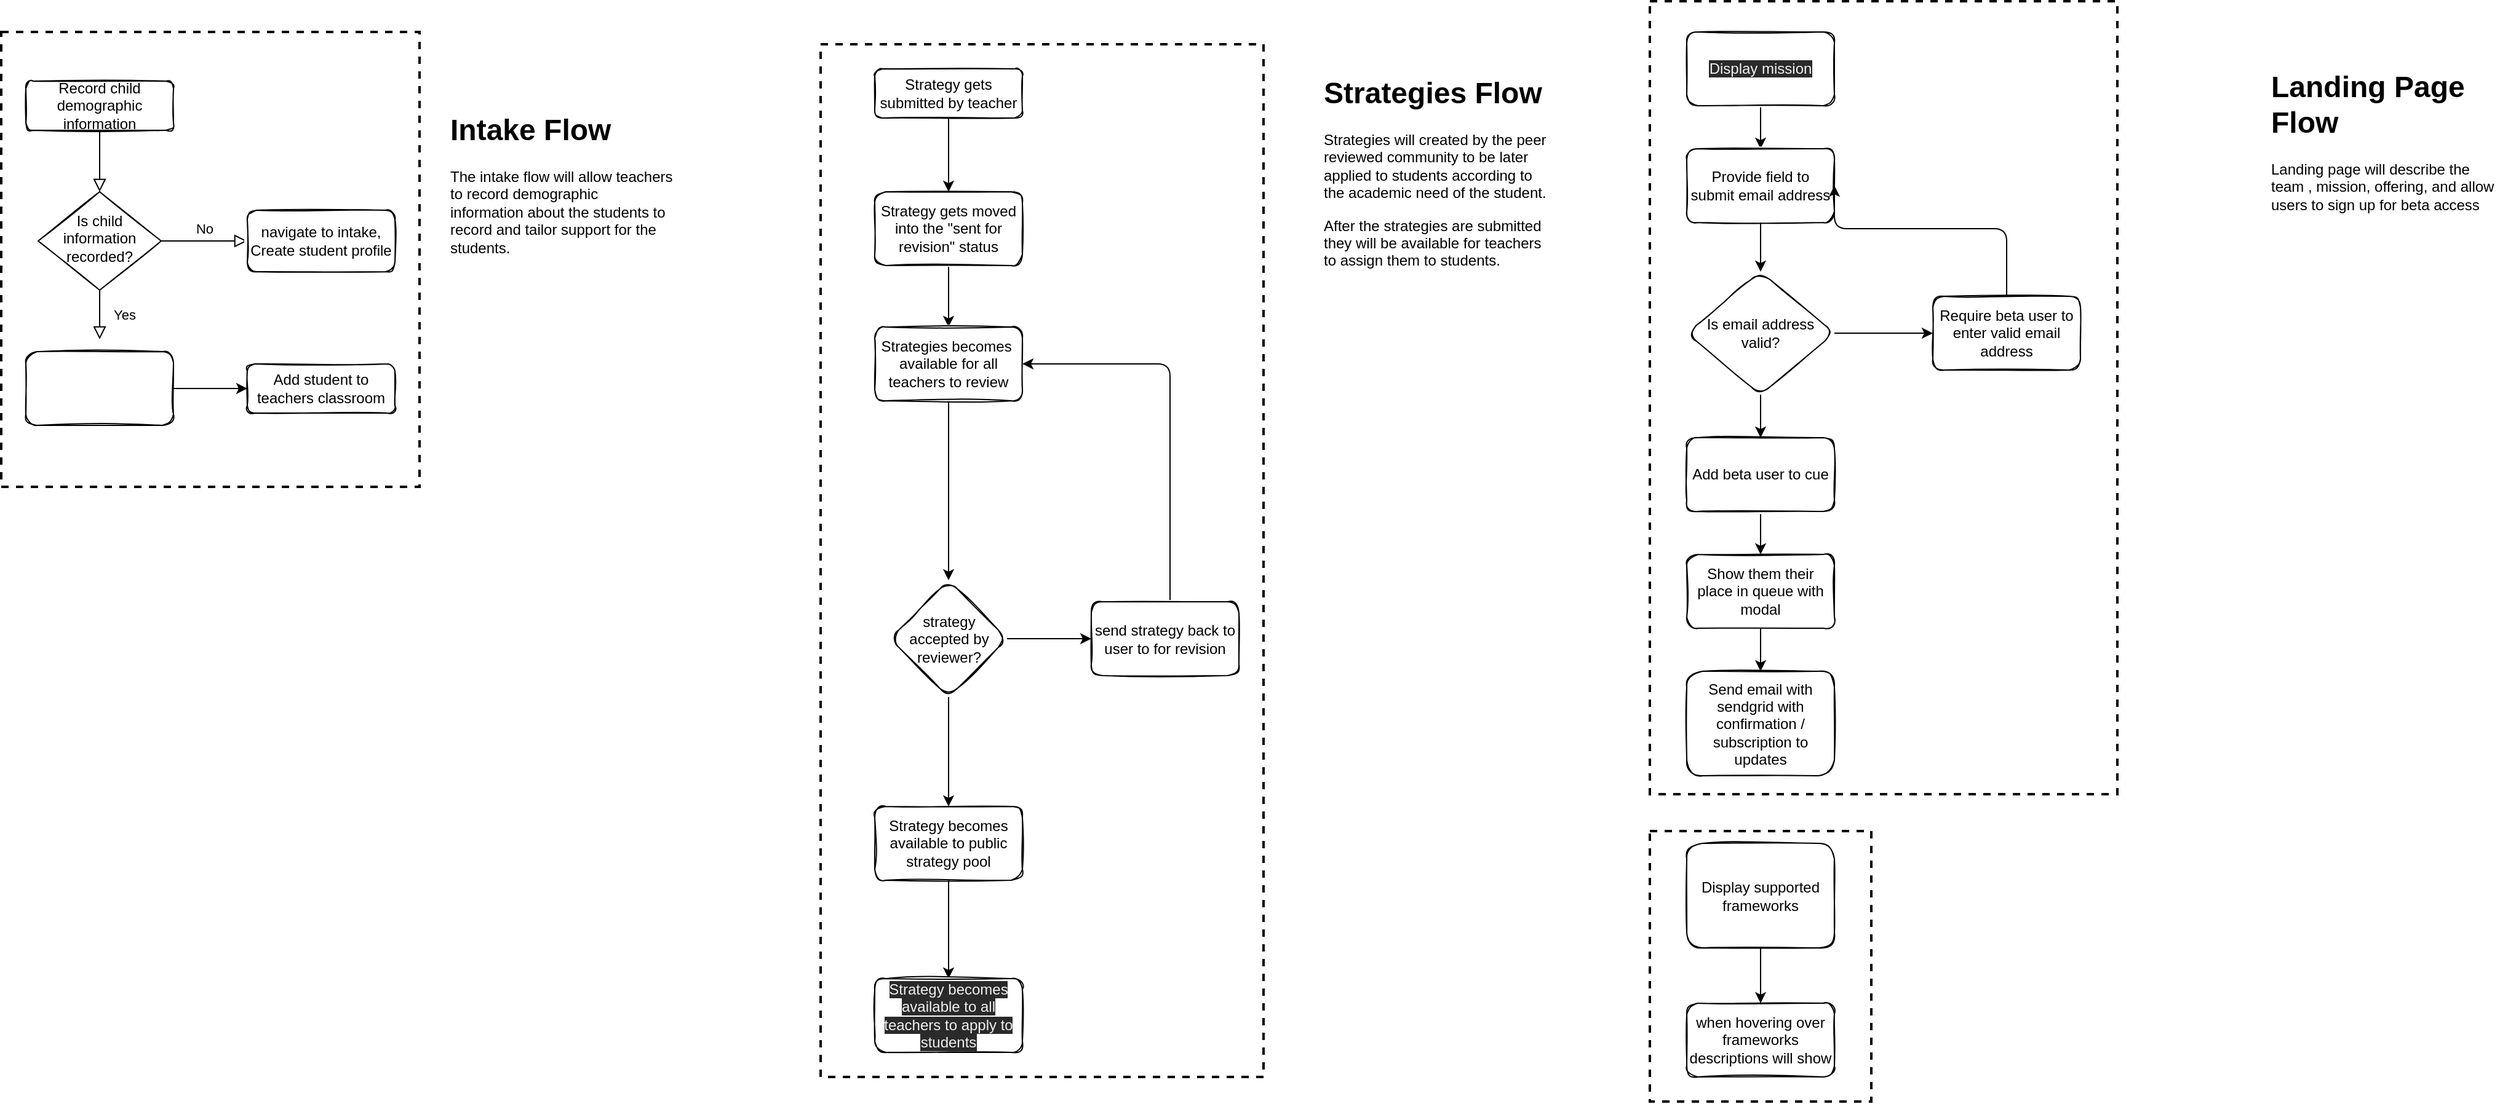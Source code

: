<mxfile>
    <diagram id="C5RBs43oDa-KdzZeNtuy" name="Flowcharts">
        <mxGraphModel dx="564" dy="609" grid="0" gridSize="10" guides="1" tooltips="1" connect="1" arrows="1" fold="1" page="1" pageScale="1" pageWidth="3300" pageHeight="4681" math="0" shadow="0">
            <root>
                <mxCell id="WIyWlLk6GJQsqaUBKTNV-0"/>
                <mxCell id="WIyWlLk6GJQsqaUBKTNV-1" parent="WIyWlLk6GJQsqaUBKTNV-0"/>
                <mxCell id="21" value="" style="whiteSpace=wrap;html=1;fillColor=none;dashed=1;strokeWidth=2;" parent="WIyWlLk6GJQsqaUBKTNV-1" vertex="1">
                    <mxGeometry x="1520" y="690" width="180" height="220" as="geometry"/>
                </mxCell>
                <mxCell id="22" value="" style="whiteSpace=wrap;html=1;fillColor=none;dashed=1;strokeWidth=2;" parent="WIyWlLk6GJQsqaUBKTNV-1" vertex="1">
                    <mxGeometry x="1520" y="15" width="380" height="645" as="geometry"/>
                </mxCell>
                <mxCell id="23" value="" style="whiteSpace=wrap;html=1;fillColor=none;dashed=1;strokeWidth=2;" parent="WIyWlLk6GJQsqaUBKTNV-1" vertex="1">
                    <mxGeometry x="846" y="50" width="360" height="840" as="geometry"/>
                </mxCell>
                <mxCell id="24" value="" style="whiteSpace=wrap;html=1;fillColor=none;dashed=1;strokeWidth=2;" parent="WIyWlLk6GJQsqaUBKTNV-1" vertex="1">
                    <mxGeometry x="180" y="40" width="340" height="370" as="geometry"/>
                </mxCell>
                <mxCell id="WIyWlLk6GJQsqaUBKTNV-2" value="" style="rounded=0;html=1;jettySize=auto;orthogonalLoop=1;fontSize=11;endArrow=block;endFill=0;endSize=8;strokeWidth=1;shadow=0;labelBackgroundColor=none;edgeStyle=orthogonalEdgeStyle;" parent="WIyWlLk6GJQsqaUBKTNV-1" source="WIyWlLk6GJQsqaUBKTNV-3" target="WIyWlLk6GJQsqaUBKTNV-6" edge="1">
                    <mxGeometry relative="1" as="geometry"/>
                </mxCell>
                <mxCell id="WIyWlLk6GJQsqaUBKTNV-3" value="Record child demographic information" style="rounded=1;whiteSpace=wrap;html=1;fontSize=12;glass=0;strokeWidth=1;shadow=0;sketch=1;" parent="WIyWlLk6GJQsqaUBKTNV-1" vertex="1">
                    <mxGeometry x="200" y="80" width="120" height="40" as="geometry"/>
                </mxCell>
                <mxCell id="WIyWlLk6GJQsqaUBKTNV-4" value="Yes" style="rounded=0;html=1;jettySize=auto;orthogonalLoop=1;fontSize=11;endArrow=block;endFill=0;endSize=8;strokeWidth=1;shadow=0;labelBackgroundColor=none;edgeStyle=orthogonalEdgeStyle;" parent="WIyWlLk6GJQsqaUBKTNV-1" source="WIyWlLk6GJQsqaUBKTNV-6" edge="1">
                    <mxGeometry y="20" relative="1" as="geometry">
                        <mxPoint as="offset"/>
                        <mxPoint x="260" y="290" as="targetPoint"/>
                    </mxGeometry>
                </mxCell>
                <mxCell id="WIyWlLk6GJQsqaUBKTNV-5" value="No" style="edgeStyle=orthogonalEdgeStyle;rounded=0;html=1;jettySize=auto;orthogonalLoop=1;fontSize=11;endArrow=block;endFill=0;endSize=8;strokeWidth=1;shadow=0;labelBackgroundColor=none;" parent="WIyWlLk6GJQsqaUBKTNV-1" source="WIyWlLk6GJQsqaUBKTNV-6" target="WIyWlLk6GJQsqaUBKTNV-7" edge="1">
                    <mxGeometry y="10" relative="1" as="geometry">
                        <mxPoint as="offset"/>
                    </mxGeometry>
                </mxCell>
                <mxCell id="WIyWlLk6GJQsqaUBKTNV-6" value="Is child information recorded?" style="rhombus;whiteSpace=wrap;html=1;shadow=0;fontFamily=Helvetica;fontSize=12;align=center;strokeWidth=1;spacing=6;spacingTop=-4;sketch=1;" parent="WIyWlLk6GJQsqaUBKTNV-1" vertex="1">
                    <mxGeometry x="210" y="170" width="100" height="80" as="geometry"/>
                </mxCell>
                <mxCell id="WIyWlLk6GJQsqaUBKTNV-7" value="navigate to intake, Create student profile" style="rounded=1;whiteSpace=wrap;html=1;fontSize=12;glass=0;strokeWidth=1;shadow=0;sketch=1;" parent="WIyWlLk6GJQsqaUBKTNV-1" vertex="1">
                    <mxGeometry x="380" y="185" width="120" height="50" as="geometry"/>
                </mxCell>
                <mxCell id="WIyWlLk6GJQsqaUBKTNV-12" value="Add student to teachers classroom" style="rounded=1;whiteSpace=wrap;html=1;fontSize=12;glass=0;strokeWidth=1;shadow=0;sketch=1;" parent="WIyWlLk6GJQsqaUBKTNV-1" vertex="1">
                    <mxGeometry x="380" y="310" width="120" height="40" as="geometry"/>
                </mxCell>
                <mxCell id="xif1potBlTGnX36soRZP-2" style="edgeStyle=orthogonalEdgeStyle;rounded=0;orthogonalLoop=1;jettySize=auto;html=1;entryX=0;entryY=0.5;entryDx=0;entryDy=0;" parent="WIyWlLk6GJQsqaUBKTNV-1" source="xif1potBlTGnX36soRZP-0" target="WIyWlLk6GJQsqaUBKTNV-12" edge="1">
                    <mxGeometry relative="1" as="geometry"/>
                </mxCell>
                <mxCell id="xif1potBlTGnX36soRZP-0" value="&lt;span style=&quot;font-family: &amp;#34;helvetica&amp;#34; ; font-size: 12px ; font-style: normal ; font-weight: 400 ; letter-spacing: normal ; text-align: center ; text-indent: 0px ; text-transform: none ; word-spacing: 0px ; display: inline ; float: none&quot;&gt;&lt;font color=&quot;#ffffff&quot;&gt;Navigate to student profile&lt;/font&gt;&lt;/span&gt;" style="whiteSpace=wrap;html=1;shadow=0;strokeWidth=1;spacing=6;spacingTop=-4;rounded=1;glass=0;sketch=1;" parent="WIyWlLk6GJQsqaUBKTNV-1" vertex="1">
                    <mxGeometry x="200" y="300" width="120" height="60" as="geometry"/>
                </mxCell>
                <mxCell id="xif1potBlTGnX36soRZP-8" value="" style="edgeStyle=orthogonalEdgeStyle;rounded=0;orthogonalLoop=1;jettySize=auto;html=1;" parent="WIyWlLk6GJQsqaUBKTNV-1" source="xif1potBlTGnX36soRZP-3" target="xif1potBlTGnX36soRZP-7" edge="1">
                    <mxGeometry relative="1" as="geometry"/>
                </mxCell>
                <mxCell id="xif1potBlTGnX36soRZP-3" value="Strategy gets submitted by teacher" style="rounded=1;whiteSpace=wrap;html=1;fontSize=12;glass=0;strokeWidth=1;shadow=0;sketch=1;" parent="WIyWlLk6GJQsqaUBKTNV-1" vertex="1">
                    <mxGeometry x="890" y="70" width="120" height="40" as="geometry"/>
                </mxCell>
                <mxCell id="xif1potBlTGnX36soRZP-4" value="&lt;h1&gt;Intake Flow&lt;/h1&gt;&lt;p&gt;The intake flow will allow teachers to record demographic information about the students to record and tailor support for the students.&lt;/p&gt;" style="text;html=1;strokeColor=none;fillColor=none;spacing=5;spacingTop=-20;whiteSpace=wrap;overflow=hidden;rounded=0;glass=1;" parent="WIyWlLk6GJQsqaUBKTNV-1" vertex="1">
                    <mxGeometry x="540" y="100" width="190" height="120" as="geometry"/>
                </mxCell>
                <mxCell id="xif1potBlTGnX36soRZP-5" value="&lt;h1&gt;Strategies Flow&lt;/h1&gt;&lt;p&gt;Strategies will created by the peer reviewed community to be later applied to students according to the academic need of the student.&lt;/p&gt;&lt;p&gt;After the strategies are submitted they will be available for teachers to assign them to students.&lt;/p&gt;" style="text;html=1;strokeColor=none;fillColor=none;spacing=5;spacingTop=-20;whiteSpace=wrap;overflow=hidden;rounded=0;glass=1;" parent="WIyWlLk6GJQsqaUBKTNV-1" vertex="1">
                    <mxGeometry x="1250" y="70" width="190" height="190" as="geometry"/>
                </mxCell>
                <mxCell id="xif1potBlTGnX36soRZP-11" value="" style="edgeStyle=orthogonalEdgeStyle;rounded=0;orthogonalLoop=1;jettySize=auto;html=1;" parent="WIyWlLk6GJQsqaUBKTNV-1" source="xif1potBlTGnX36soRZP-7" target="xif1potBlTGnX36soRZP-10" edge="1">
                    <mxGeometry relative="1" as="geometry"/>
                </mxCell>
                <mxCell id="xif1potBlTGnX36soRZP-7" value="Strategy gets moved into the &quot;sent for revision&quot; status" style="whiteSpace=wrap;html=1;rounded=1;glass=0;strokeWidth=1;shadow=0;sketch=1;" parent="WIyWlLk6GJQsqaUBKTNV-1" vertex="1">
                    <mxGeometry x="890" y="170" width="120" height="60" as="geometry"/>
                </mxCell>
                <mxCell id="25" style="edgeStyle=none;html=1;exitX=0.5;exitY=1;exitDx=0;exitDy=0;" parent="WIyWlLk6GJQsqaUBKTNV-1" source="xif1potBlTGnX36soRZP-10" target="xif1potBlTGnX36soRZP-16" edge="1">
                    <mxGeometry relative="1" as="geometry"/>
                </mxCell>
                <mxCell id="xif1potBlTGnX36soRZP-10" value="Strategies becomes&amp;nbsp; available for all teachers to review" style="whiteSpace=wrap;html=1;rounded=1;glass=0;strokeWidth=1;shadow=0;sketch=1;" parent="WIyWlLk6GJQsqaUBKTNV-1" vertex="1">
                    <mxGeometry x="890" y="280" width="120" height="60" as="geometry"/>
                </mxCell>
                <mxCell id="xif1potBlTGnX36soRZP-19" value="" style="edgeStyle=orthogonalEdgeStyle;rounded=0;orthogonalLoop=1;jettySize=auto;html=1;" parent="WIyWlLk6GJQsqaUBKTNV-1" source="xif1potBlTGnX36soRZP-16" target="xif1potBlTGnX36soRZP-18" edge="1">
                    <mxGeometry relative="1" as="geometry"/>
                </mxCell>
                <mxCell id="xif1potBlTGnX36soRZP-23" value="" style="edgeStyle=orthogonalEdgeStyle;rounded=0;orthogonalLoop=1;jettySize=auto;html=1;" parent="WIyWlLk6GJQsqaUBKTNV-1" source="xif1potBlTGnX36soRZP-16" target="xif1potBlTGnX36soRZP-22" edge="1">
                    <mxGeometry relative="1" as="geometry"/>
                </mxCell>
                <mxCell id="xif1potBlTGnX36soRZP-16" value="strategy&lt;br&gt;accepted by reviewer?" style="rhombus;whiteSpace=wrap;html=1;rounded=1;glass=0;strokeWidth=1;shadow=0;sketch=1;" parent="WIyWlLk6GJQsqaUBKTNV-1" vertex="1">
                    <mxGeometry x="902.5" y="486" width="95" height="95" as="geometry"/>
                </mxCell>
                <mxCell id="1" style="edgeStyle=orthogonalEdgeStyle;html=1;entryX=1;entryY=0.5;entryDx=0;entryDy=0;" parent="WIyWlLk6GJQsqaUBKTNV-1" source="xif1potBlTGnX36soRZP-18" target="xif1potBlTGnX36soRZP-10" edge="1">
                    <mxGeometry relative="1" as="geometry">
                        <Array as="points">
                            <mxPoint x="1130" y="310"/>
                        </Array>
                    </mxGeometry>
                </mxCell>
                <mxCell id="xif1potBlTGnX36soRZP-18" value="send strategy back to user to for revision" style="whiteSpace=wrap;html=1;rounded=1;glass=0;strokeWidth=1;shadow=0;sketch=1;" parent="WIyWlLk6GJQsqaUBKTNV-1" vertex="1">
                    <mxGeometry x="1066" y="503.5" width="120" height="60" as="geometry"/>
                </mxCell>
                <mxCell id="3" value="" style="edgeStyle=orthogonalEdgeStyle;html=1;" parent="WIyWlLk6GJQsqaUBKTNV-1" source="xif1potBlTGnX36soRZP-22" target="2" edge="1">
                    <mxGeometry relative="1" as="geometry"/>
                </mxCell>
                <mxCell id="xif1potBlTGnX36soRZP-22" value="&lt;span&gt;Strategy becomes available to public strategy pool&lt;/span&gt;" style="whiteSpace=wrap;html=1;rounded=1;glass=0;strokeWidth=1;shadow=0;sketch=1;" parent="WIyWlLk6GJQsqaUBKTNV-1" vertex="1">
                    <mxGeometry x="890" y="670" width="120" height="60" as="geometry"/>
                </mxCell>
                <mxCell id="0" value="&lt;h1&gt;Landing Page Flow&lt;/h1&gt;&lt;p&gt;Landing page will describe the team , mission, offering, and allow users to sign up for beta access&lt;/p&gt;" style="text;html=1;strokeColor=none;fillColor=none;spacing=5;spacingTop=-20;whiteSpace=wrap;overflow=hidden;rounded=0;glass=1;" parent="WIyWlLk6GJQsqaUBKTNV-1" vertex="1">
                    <mxGeometry x="2020" y="65" width="190" height="190" as="geometry"/>
                </mxCell>
                <mxCell id="2" value="&lt;meta charset=&quot;utf-8&quot;&gt;&lt;span style=&quot;color: rgb(240, 240, 240); font-family: helvetica; font-size: 12px; font-style: normal; font-weight: 400; letter-spacing: normal; text-align: center; text-indent: 0px; text-transform: none; word-spacing: 0px; background-color: rgb(42, 42, 42); display: inline; float: none;&quot;&gt;Strategy becomes available to all teachers to apply to students&lt;/span&gt;" style="whiteSpace=wrap;html=1;rounded=1;glass=0;strokeWidth=1;shadow=0;sketch=1;" parent="WIyWlLk6GJQsqaUBKTNV-1" vertex="1">
                    <mxGeometry x="890" y="810" width="120" height="60" as="geometry"/>
                </mxCell>
                <mxCell id="6" value="" style="edgeStyle=orthogonalEdgeStyle;html=1;" parent="WIyWlLk6GJQsqaUBKTNV-1" source="4" target="5" edge="1">
                    <mxGeometry relative="1" as="geometry"/>
                </mxCell>
                <mxCell id="4" value="&lt;span style=&quot;color: rgb(240 , 240 , 240) ; font-family: &amp;#34;helvetica&amp;#34; ; font-size: 12px ; font-style: normal ; font-weight: 400 ; letter-spacing: normal ; text-align: center ; text-indent: 0px ; text-transform: none ; word-spacing: 0px ; background-color: rgb(42 , 42 , 42) ; display: inline ; float: none&quot;&gt;Display mission&lt;/span&gt;" style="whiteSpace=wrap;html=1;rounded=1;glass=0;strokeWidth=1;shadow=0;sketch=1;" parent="WIyWlLk6GJQsqaUBKTNV-1" vertex="1">
                    <mxGeometry x="1550" y="40" width="120" height="60" as="geometry"/>
                </mxCell>
                <mxCell id="8" value="" style="edgeStyle=orthogonalEdgeStyle;html=1;" parent="WIyWlLk6GJQsqaUBKTNV-1" source="5" target="7" edge="1">
                    <mxGeometry relative="1" as="geometry"/>
                </mxCell>
                <mxCell id="5" value="Provide field to submit email address" style="whiteSpace=wrap;html=1;rounded=1;glass=0;strokeWidth=1;shadow=0;sketch=1;" parent="WIyWlLk6GJQsqaUBKTNV-1" vertex="1">
                    <mxGeometry x="1550" y="135" width="120" height="60" as="geometry"/>
                </mxCell>
                <mxCell id="10" value="" style="edgeStyle=orthogonalEdgeStyle;html=1;" parent="WIyWlLk6GJQsqaUBKTNV-1" source="7" target="9" edge="1">
                    <mxGeometry relative="1" as="geometry"/>
                </mxCell>
                <mxCell id="16" value="" style="edgeStyle=orthogonalEdgeStyle;html=1;" parent="WIyWlLk6GJQsqaUBKTNV-1" source="7" target="15" edge="1">
                    <mxGeometry relative="1" as="geometry"/>
                </mxCell>
                <mxCell id="7" value="Is email address valid?" style="rhombus;whiteSpace=wrap;html=1;rounded=1;glass=0;strokeWidth=1;shadow=0;sketch=1;" parent="WIyWlLk6GJQsqaUBKTNV-1" vertex="1">
                    <mxGeometry x="1550" y="235" width="120" height="100" as="geometry"/>
                </mxCell>
                <mxCell id="12" value="" style="edgeStyle=orthogonalEdgeStyle;html=1;" parent="WIyWlLk6GJQsqaUBKTNV-1" source="9" target="11" edge="1">
                    <mxGeometry relative="1" as="geometry"/>
                </mxCell>
                <mxCell id="9" value="Add beta user to cue" style="whiteSpace=wrap;html=1;rounded=1;glass=0;strokeWidth=1;shadow=0;sketch=1;" parent="WIyWlLk6GJQsqaUBKTNV-1" vertex="1">
                    <mxGeometry x="1550" y="370" width="120" height="60" as="geometry"/>
                </mxCell>
                <mxCell id="14" value="" style="edgeStyle=orthogonalEdgeStyle;html=1;" parent="WIyWlLk6GJQsqaUBKTNV-1" source="11" target="13" edge="1">
                    <mxGeometry relative="1" as="geometry"/>
                </mxCell>
                <mxCell id="11" value="Show them their place in queue with modal" style="whiteSpace=wrap;html=1;rounded=1;glass=0;strokeWidth=1;shadow=0;sketch=1;" parent="WIyWlLk6GJQsqaUBKTNV-1" vertex="1">
                    <mxGeometry x="1550" y="465" width="120" height="60" as="geometry"/>
                </mxCell>
                <mxCell id="13" value="Send email with sendgrid with confirmation / subscription to updates" style="whiteSpace=wrap;html=1;rounded=1;glass=0;strokeWidth=1;shadow=0;sketch=1;" parent="WIyWlLk6GJQsqaUBKTNV-1" vertex="1">
                    <mxGeometry x="1550" y="560" width="120" height="85" as="geometry"/>
                </mxCell>
                <mxCell id="17" style="edgeStyle=orthogonalEdgeStyle;html=1;entryX=1;entryY=0.5;entryDx=0;entryDy=0;" parent="WIyWlLk6GJQsqaUBKTNV-1" source="15" target="5" edge="1">
                    <mxGeometry relative="1" as="geometry">
                        <Array as="points">
                            <mxPoint x="1810" y="200"/>
                            <mxPoint x="1670" y="200"/>
                        </Array>
                    </mxGeometry>
                </mxCell>
                <mxCell id="15" value="Require beta user to enter valid email address" style="whiteSpace=wrap;html=1;rounded=1;glass=0;strokeWidth=1;shadow=0;sketch=1;" parent="WIyWlLk6GJQsqaUBKTNV-1" vertex="1">
                    <mxGeometry x="1750" y="255" width="120" height="60" as="geometry"/>
                </mxCell>
                <mxCell id="20" value="" style="edgeStyle=orthogonalEdgeStyle;html=1;" parent="WIyWlLk6GJQsqaUBKTNV-1" source="18" target="19" edge="1">
                    <mxGeometry relative="1" as="geometry"/>
                </mxCell>
                <mxCell id="18" value="Display supported frameworks" style="whiteSpace=wrap;html=1;rounded=1;glass=0;strokeWidth=1;shadow=0;sketch=1;" parent="WIyWlLk6GJQsqaUBKTNV-1" vertex="1">
                    <mxGeometry x="1550" y="700" width="120" height="85" as="geometry"/>
                </mxCell>
                <mxCell id="19" value="when hovering over frameworks descriptions will show" style="whiteSpace=wrap;html=1;rounded=1;glass=0;strokeWidth=1;shadow=0;sketch=1;" parent="WIyWlLk6GJQsqaUBKTNV-1" vertex="1">
                    <mxGeometry x="1550" y="830" width="120" height="60" as="geometry"/>
                </mxCell>
            </root>
        </mxGraphModel>
    </diagram>
</mxfile>